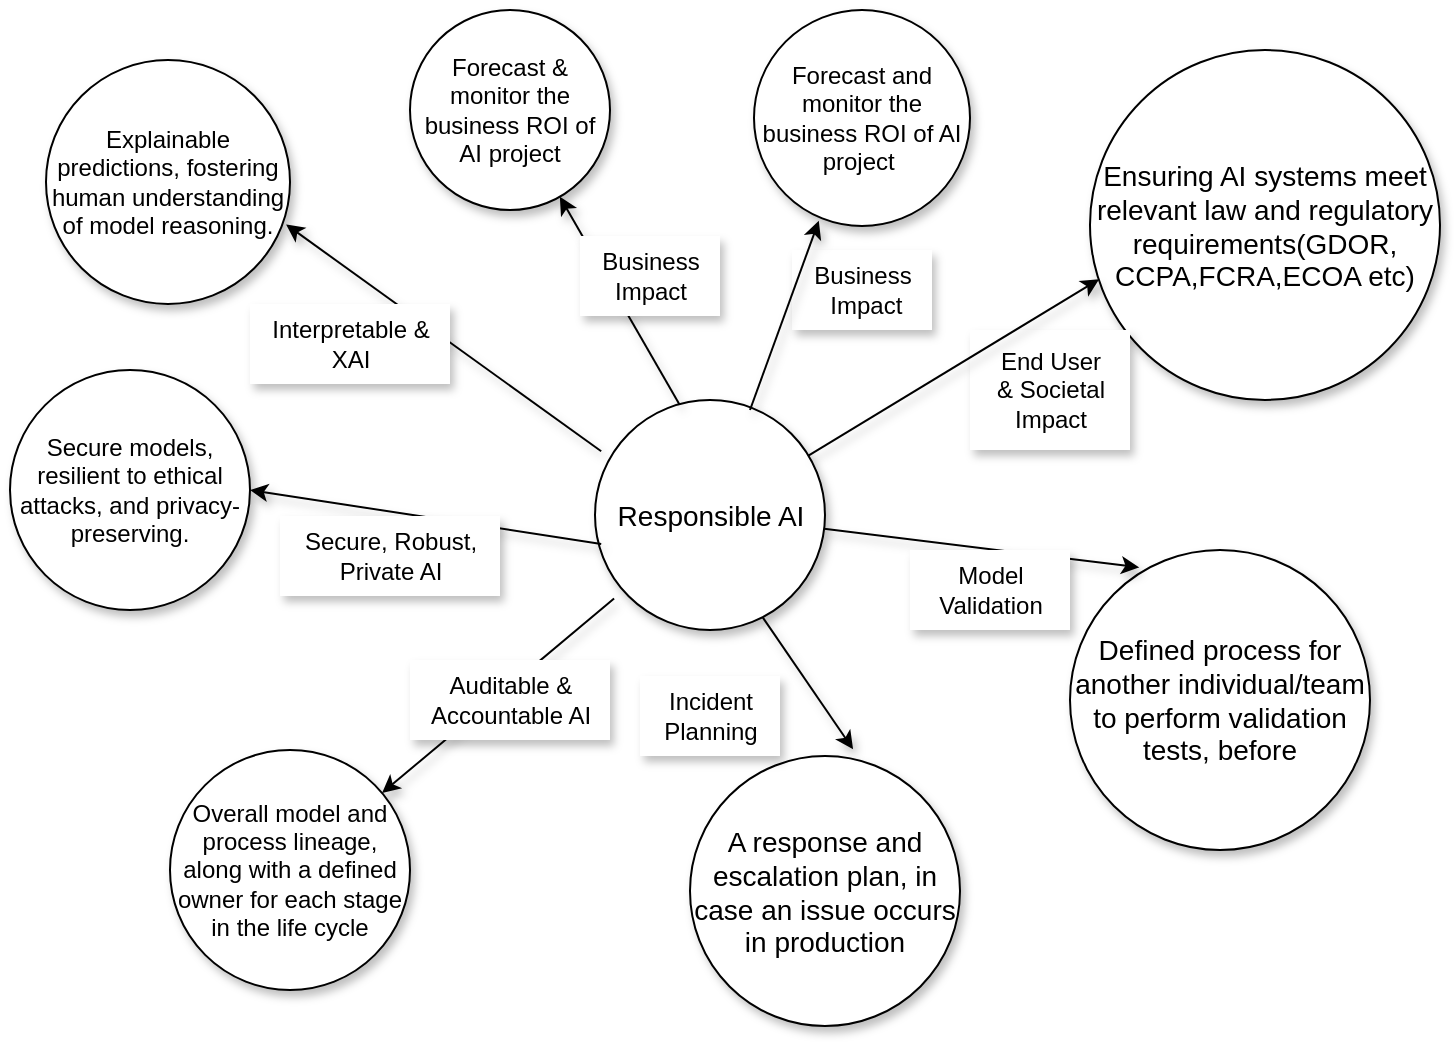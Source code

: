 <mxfile version="21.2.3" type="github">
  <diagram name="Page-1" id="ed3LDIdUd3-jLxdzLCWA">
    <mxGraphModel dx="1290" dy="541" grid="1" gridSize="10" guides="1" tooltips="1" connect="1" arrows="1" fold="1" page="1" pageScale="1" pageWidth="850" pageHeight="1100" math="0" shadow="0">
      <root>
        <mxCell id="0" />
        <mxCell id="1" parent="0" />
        <mxCell id="XNffQYH5VyazZpHNx43d-1" value="&lt;font style=&quot;font-size: 14px;&quot;&gt;Responsible AI&lt;/font&gt;" style="ellipse;whiteSpace=wrap;html=1;aspect=fixed;shadow=1;fillColor=#FFFFFF;" vertex="1" parent="1">
          <mxGeometry x="352.5" y="205" width="115" height="115" as="geometry" />
        </mxCell>
        <mxCell id="XNffQYH5VyazZpHNx43d-2" value="Forecast and monitor the business ROI of AI project&amp;nbsp;" style="ellipse;whiteSpace=wrap;html=1;aspect=fixed;shadow=1;fillColor=#FFFFFF;" vertex="1" parent="1">
          <mxGeometry x="432" y="10" width="108" height="108" as="geometry" />
        </mxCell>
        <mxCell id="XNffQYH5VyazZpHNx43d-4" value="Business&lt;br&gt;&amp;nbsp;Impact" style="text;html=1;align=center;verticalAlign=middle;resizable=0;points=[];autosize=1;strokeColor=none;fillColor=#FFFFFF;rotation=0;shadow=1;" vertex="1" parent="1">
          <mxGeometry x="451" y="130" width="70" height="40" as="geometry" />
        </mxCell>
        <mxCell id="XNffQYH5VyazZpHNx43d-5" value="&lt;font style=&quot;font-size: 14px;&quot;&gt;Ensuring AI systems meet relevant law and regulatory requirements(GDOR,&lt;br&gt;CCPA,FCRA,ECOA etc)&lt;br&gt;&lt;/font&gt;" style="ellipse;whiteSpace=wrap;html=1;aspect=fixed;shadow=1;fillColor=#FFFFFF;" vertex="1" parent="1">
          <mxGeometry x="600" y="30" width="175" height="175" as="geometry" />
        </mxCell>
        <mxCell id="XNffQYH5VyazZpHNx43d-7" value="&lt;span style=&quot;font-size: 14px;&quot;&gt;Defined process for another individual/team to perform validation tests, before&lt;/span&gt;" style="ellipse;whiteSpace=wrap;html=1;aspect=fixed;shadow=1;fillColor=#FFFFFF;" vertex="1" parent="1">
          <mxGeometry x="590" y="280" width="150" height="150" as="geometry" />
        </mxCell>
        <mxCell id="XNffQYH5VyazZpHNx43d-9" value="End User&lt;br&gt;&amp;amp; Societal &lt;br&gt;Impact" style="text;html=1;align=center;verticalAlign=middle;resizable=0;points=[];autosize=1;strokeColor=none;fillColor=#FFFFFF;rotation=0;shadow=1;" vertex="1" parent="1">
          <mxGeometry x="540" y="170" width="80" height="60" as="geometry" />
        </mxCell>
        <mxCell id="XNffQYH5VyazZpHNx43d-10" value="&lt;font style=&quot;font-size: 14px;&quot;&gt;A response and escalation plan, in case an issue occurs in production&lt;/font&gt;" style="ellipse;whiteSpace=wrap;html=1;aspect=fixed;shadow=1;fillColor=#FFFFFF;" vertex="1" parent="1">
          <mxGeometry x="400" y="383" width="135" height="135" as="geometry" />
        </mxCell>
        <mxCell id="XNffQYH5VyazZpHNx43d-12" value="" style="endArrow=classic;html=1;rounded=0;entryX=0.231;entryY=0.058;entryDx=0;entryDy=0;entryPerimeter=0;shadow=1;fillColor=#FFFFFF;" edge="1" parent="1" source="XNffQYH5VyazZpHNx43d-1" target="XNffQYH5VyazZpHNx43d-7">
          <mxGeometry width="50" height="50" relative="1" as="geometry">
            <mxPoint x="510" y="390" as="sourcePoint" />
            <mxPoint x="560" y="340" as="targetPoint" />
          </mxGeometry>
        </mxCell>
        <mxCell id="XNffQYH5VyazZpHNx43d-13" value="" style="endArrow=classic;html=1;rounded=0;entryX=0.026;entryY=0.655;entryDx=0;entryDy=0;entryPerimeter=0;shadow=1;fillColor=#FFFFFF;" edge="1" parent="1" source="XNffQYH5VyazZpHNx43d-1" target="XNffQYH5VyazZpHNx43d-5">
          <mxGeometry width="50" height="50" relative="1" as="geometry">
            <mxPoint x="490" y="230" as="sourcePoint" />
            <mxPoint x="540" y="180" as="targetPoint" />
          </mxGeometry>
        </mxCell>
        <mxCell id="XNffQYH5VyazZpHNx43d-14" value="" style="endArrow=classic;html=1;rounded=0;entryX=0.604;entryY=-0.025;entryDx=0;entryDy=0;entryPerimeter=0;exitX=0.73;exitY=0.946;exitDx=0;exitDy=0;exitPerimeter=0;shadow=1;fillColor=#FFFFFF;" edge="1" parent="1" source="XNffQYH5VyazZpHNx43d-1" target="XNffQYH5VyazZpHNx43d-10">
          <mxGeometry width="50" height="50" relative="1" as="geometry">
            <mxPoint x="440" y="320" as="sourcePoint" />
            <mxPoint x="490" y="270" as="targetPoint" />
          </mxGeometry>
        </mxCell>
        <mxCell id="XNffQYH5VyazZpHNx43d-15" value="Model &lt;br&gt;Validation" style="text;html=1;align=center;verticalAlign=middle;resizable=0;points=[];autosize=1;strokeColor=none;fillColor=#FFFFFF;shadow=1;" vertex="1" parent="1">
          <mxGeometry x="510" y="280" width="80" height="40" as="geometry" />
        </mxCell>
        <mxCell id="XNffQYH5VyazZpHNx43d-16" value="Incident&lt;br&gt;Planning" style="text;html=1;align=center;verticalAlign=middle;resizable=0;points=[];autosize=1;strokeColor=none;fillColor=#FFFFFF;shadow=1;" vertex="1" parent="1">
          <mxGeometry x="375" y="343" width="70" height="40" as="geometry" />
        </mxCell>
        <mxCell id="XNffQYH5VyazZpHNx43d-17" value="Overall model and process lineage, along with a defined owner for each stage in the life cycle" style="ellipse;whiteSpace=wrap;html=1;aspect=fixed;shadow=1;fillColor=#FFFFFF;" vertex="1" parent="1">
          <mxGeometry x="140" y="380" width="120" height="120" as="geometry" />
        </mxCell>
        <mxCell id="XNffQYH5VyazZpHNx43d-18" value="Secure models, resilient to ethical attacks, and privacy-preserving." style="ellipse;whiteSpace=wrap;html=1;aspect=fixed;shadow=1;fillColor=#FFFFFF;" vertex="1" parent="1">
          <mxGeometry x="60" y="190" width="120" height="120" as="geometry" />
        </mxCell>
        <mxCell id="XNffQYH5VyazZpHNx43d-19" value="Explainable predictions, fostering human understanding of model reasoning." style="ellipse;whiteSpace=wrap;html=1;aspect=fixed;shadow=1;fillColor=#FFFFFF;" vertex="1" parent="1">
          <mxGeometry x="78" y="35" width="122" height="122" as="geometry" />
        </mxCell>
        <mxCell id="XNffQYH5VyazZpHNx43d-20" value="Forecast &amp;amp; monitor the business ROI of AI project" style="ellipse;whiteSpace=wrap;html=1;aspect=fixed;shadow=1;fillColor=#FFFFFF;" vertex="1" parent="1">
          <mxGeometry x="260" y="10" width="100" height="100" as="geometry" />
        </mxCell>
        <mxCell id="XNffQYH5VyazZpHNx43d-21" value="" style="endArrow=classic;html=1;rounded=0;entryX=0.3;entryY=0.976;entryDx=0;entryDy=0;entryPerimeter=0;shadow=1;fillColor=#FFFFFF;" edge="1" parent="1" target="XNffQYH5VyazZpHNx43d-2">
          <mxGeometry width="50" height="50" relative="1" as="geometry">
            <mxPoint x="430" y="210" as="sourcePoint" />
            <mxPoint x="480" y="160" as="targetPoint" />
          </mxGeometry>
        </mxCell>
        <mxCell id="XNffQYH5VyazZpHNx43d-22" value="" style="endArrow=classic;html=1;rounded=0;exitX=0.368;exitY=0.021;exitDx=0;exitDy=0;exitPerimeter=0;shadow=1;fillColor=#FFFFFF;" edge="1" parent="1" source="XNffQYH5VyazZpHNx43d-1" target="XNffQYH5VyazZpHNx43d-20">
          <mxGeometry width="50" height="50" relative="1" as="geometry">
            <mxPoint x="370" y="220" as="sourcePoint" />
            <mxPoint x="420" y="170" as="targetPoint" />
          </mxGeometry>
        </mxCell>
        <mxCell id="XNffQYH5VyazZpHNx43d-23" value="" style="endArrow=classic;html=1;rounded=0;entryX=0.984;entryY=0.674;entryDx=0;entryDy=0;entryPerimeter=0;exitX=0.027;exitY=0.223;exitDx=0;exitDy=0;exitPerimeter=0;shadow=1;fillColor=#FFFFFF;" edge="1" parent="1" source="XNffQYH5VyazZpHNx43d-1" target="XNffQYH5VyazZpHNx43d-19">
          <mxGeometry width="50" height="50" relative="1" as="geometry">
            <mxPoint x="270" y="230" as="sourcePoint" />
            <mxPoint x="180" y="140" as="targetPoint" />
          </mxGeometry>
        </mxCell>
        <mxCell id="XNffQYH5VyazZpHNx43d-24" value="" style="endArrow=classic;html=1;rounded=0;entryX=1;entryY=0.5;entryDx=0;entryDy=0;exitX=0.027;exitY=0.626;exitDx=0;exitDy=0;exitPerimeter=0;shadow=1;fillColor=#FFFFFF;" edge="1" parent="1" source="XNffQYH5VyazZpHNx43d-1" target="XNffQYH5VyazZpHNx43d-18">
          <mxGeometry width="50" height="50" relative="1" as="geometry">
            <mxPoint x="250" y="300" as="sourcePoint" />
            <mxPoint x="300" y="250" as="targetPoint" />
          </mxGeometry>
        </mxCell>
        <mxCell id="XNffQYH5VyazZpHNx43d-25" value="" style="endArrow=classic;html=1;rounded=0;exitX=0.083;exitY=0.863;exitDx=0;exitDy=0;exitPerimeter=0;shadow=1;fillColor=#FFFFFF;" edge="1" parent="1" source="XNffQYH5VyazZpHNx43d-1" target="XNffQYH5VyazZpHNx43d-17">
          <mxGeometry width="50" height="50" relative="1" as="geometry">
            <mxPoint x="270" y="360" as="sourcePoint" />
            <mxPoint x="320" y="310" as="targetPoint" />
          </mxGeometry>
        </mxCell>
        <mxCell id="XNffQYH5VyazZpHNx43d-26" value="Business&lt;br&gt;Impact" style="text;html=1;align=center;verticalAlign=middle;resizable=0;points=[];autosize=1;strokeColor=none;fillColor=#FFFFFF;shadow=1;" vertex="1" parent="1">
          <mxGeometry x="345" y="123" width="70" height="40" as="geometry" />
        </mxCell>
        <mxCell id="XNffQYH5VyazZpHNx43d-27" value="Interpretable &amp;amp; &lt;br&gt;XAI" style="text;html=1;align=center;verticalAlign=middle;resizable=0;points=[];autosize=1;strokeColor=none;fillColor=#FFFFFF;shadow=1;" vertex="1" parent="1">
          <mxGeometry x="180" y="157" width="100" height="40" as="geometry" />
        </mxCell>
        <mxCell id="XNffQYH5VyazZpHNx43d-28" value="Secure, Robust, &lt;br&gt;Private AI" style="text;html=1;align=center;verticalAlign=middle;resizable=0;points=[];autosize=1;strokeColor=none;fillColor=#FFFFFF;shadow=1;" vertex="1" parent="1">
          <mxGeometry x="195" y="263" width="110" height="40" as="geometry" />
        </mxCell>
        <mxCell id="XNffQYH5VyazZpHNx43d-29" value="Auditable &amp;amp; &lt;br&gt;Accountable AI" style="text;html=1;align=center;verticalAlign=middle;resizable=0;points=[];autosize=1;strokeColor=none;fillColor=#FFFFFF;shadow=1;" vertex="1" parent="1">
          <mxGeometry x="260" y="335" width="100" height="40" as="geometry" />
        </mxCell>
      </root>
    </mxGraphModel>
  </diagram>
</mxfile>
